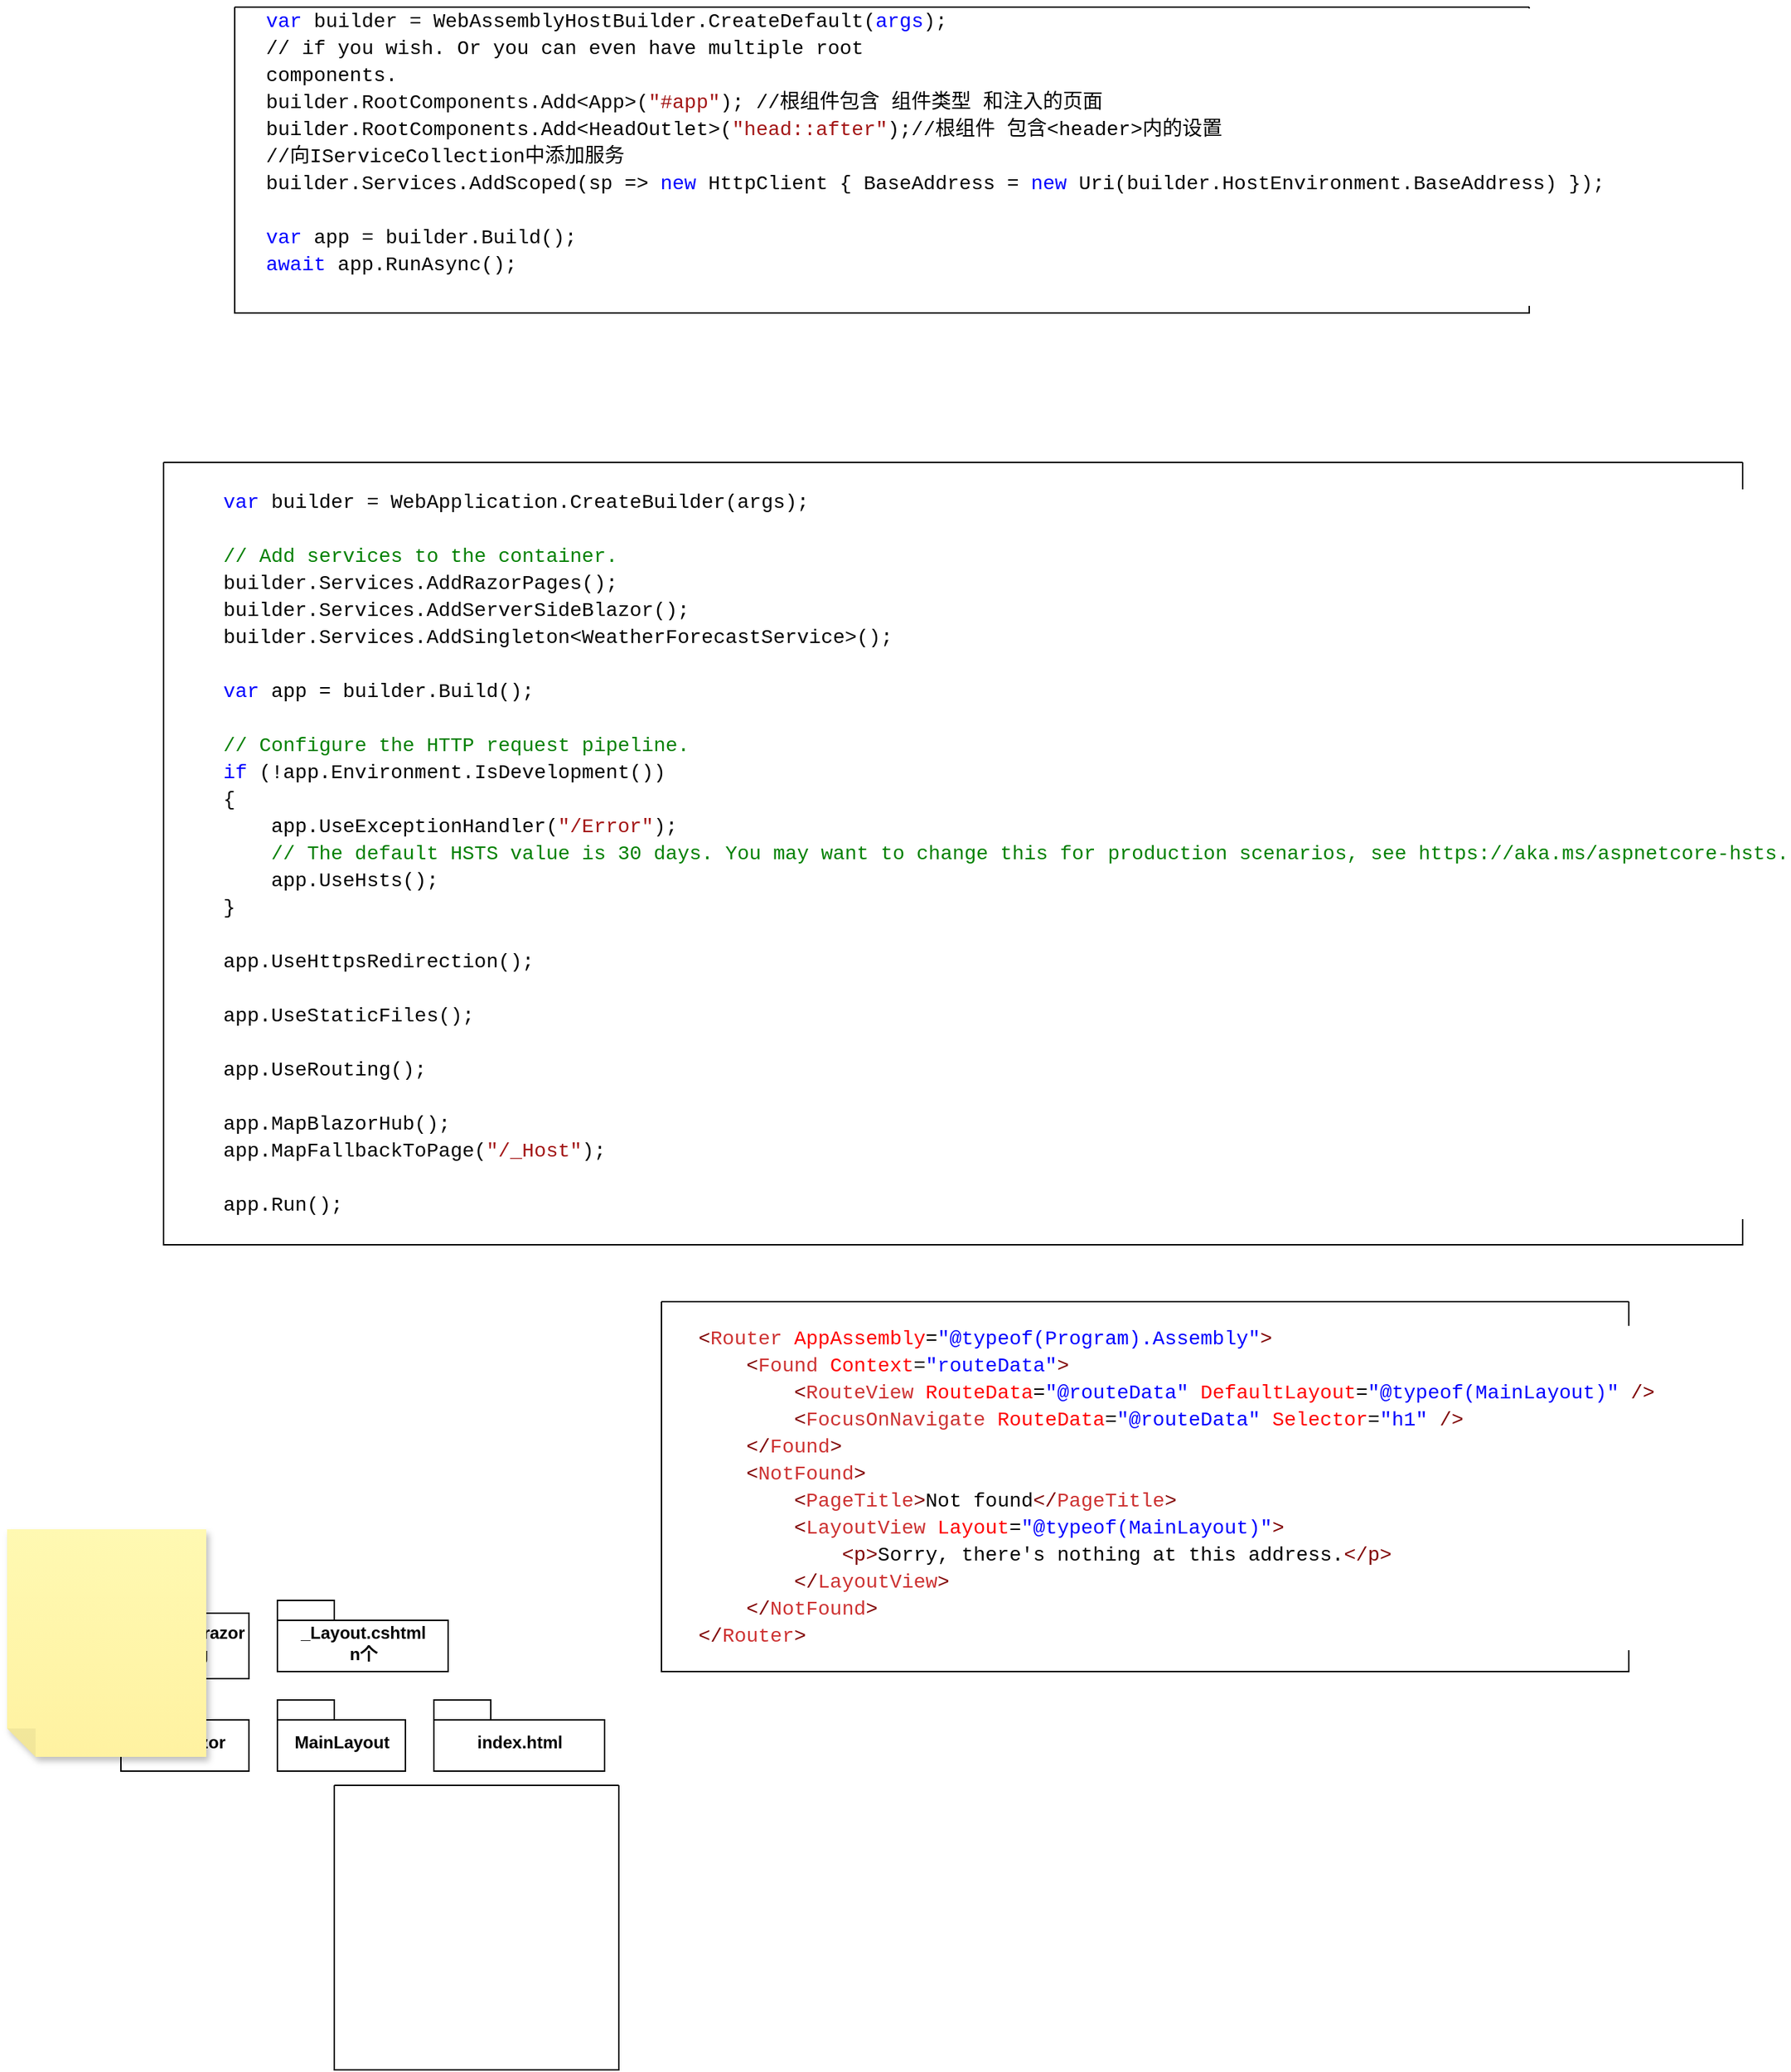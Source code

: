 <mxfile version="20.2.7" type="github">
  <diagram id="_9cusLM6FFAZIeaVTwZ1" name="第 1 页">
    <mxGraphModel dx="1609" dy="436" grid="1" gridSize="10" guides="1" tooltips="1" connect="1" arrows="1" fold="1" page="1" pageScale="1" pageWidth="827" pageHeight="1169" math="0" shadow="0">
      <root>
        <mxCell id="0" />
        <mxCell id="1" parent="0" />
        <mxCell id="rv9LeR_7sXlAxLJFzrG7-1" value="" style="swimlane;startSize=0;" vertex="1" parent="1">
          <mxGeometry x="90" y="40" width="910" height="215" as="geometry">
            <mxRectangle x="90" y="40" width="50" height="40" as="alternateBounds" />
          </mxGeometry>
        </mxCell>
        <mxCell id="rv9LeR_7sXlAxLJFzrG7-2" value="&lt;div style=&quot;background-color: rgb(255, 255, 255); font-family: Consolas, &amp;quot;Courier New&amp;quot;, monospace; font-size: 14px; line-height: 19px;&quot;&gt;&lt;div&gt;&lt;span style=&quot;color: rgb(0, 0, 255);&quot;&gt;var&lt;/span&gt; builder = WebAssemblyHostBuilder.CreateDefault(&lt;span style=&quot;color: rgb(0, 0, 255);&quot;&gt;args&lt;/span&gt;);&lt;br&gt;&lt;/div&gt;&lt;div&gt;// if you wish. Or you can even have multiple root&lt;br/&gt;components.&lt;/div&gt;&lt;div&gt;builder.RootComponents.Add&amp;lt;App&amp;gt;(&lt;span style=&quot;color: #a31515;&quot;&gt;&quot;#app&quot;&lt;/span&gt;); //根组件包含 组件类型 和注入的页面&lt;/div&gt;&lt;div&gt;builder.RootComponents.Add&amp;lt;HeadOutlet&amp;gt;(&lt;span style=&quot;color: #a31515;&quot;&gt;&quot;head::after&quot;&lt;/span&gt;);//根组件 包含&amp;lt;header&amp;gt;内的设置&lt;/div&gt;//向IServiceCollection中添加服务&lt;br&gt;&lt;div&gt;builder.Services.AddScoped(sp =&amp;gt; &lt;span style=&quot;color: #0000ff;&quot;&gt;new&lt;/span&gt; HttpClient { BaseAddress = &lt;span style=&quot;color: #0000ff;&quot;&gt;new&lt;/span&gt; Uri(builder.HostEnvironment.BaseAddress) });&lt;/div&gt;&lt;br&gt;&lt;div&gt;&lt;span style=&quot;color: #0000ff;&quot;&gt;var&lt;/span&gt; app = builder.Build();&lt;/div&gt;&lt;div&gt;&lt;span style=&quot;color: #0000ff;&quot;&gt;await&lt;/span&gt; app.RunAsync();&lt;/div&gt;&lt;br&gt;&lt;/div&gt;" style="text;html=1;align=left;verticalAlign=middle;resizable=0;points=[];autosize=1;strokeColor=none;fillColor=none;" vertex="1" parent="rv9LeR_7sXlAxLJFzrG7-1">
          <mxGeometry x="20" y="-5" width="890" height="220" as="geometry" />
        </mxCell>
        <mxCell id="rv9LeR_7sXlAxLJFzrG7-3" value="" style="swimlane;startSize=0;" vertex="1" parent="1">
          <mxGeometry x="40" y="360" width="1110" height="550" as="geometry">
            <mxRectangle x="90" y="360" width="50" height="40" as="alternateBounds" />
          </mxGeometry>
        </mxCell>
        <mxCell id="rv9LeR_7sXlAxLJFzrG7-4" value="&lt;div style=&quot;background-color: rgb(255, 255, 255); line-height: 19px;&quot;&gt;&lt;div style=&quot;line-height: 19px;&quot;&gt;&lt;div style=&quot;font-family: Consolas, &amp;quot;Courier New&amp;quot;, monospace; font-size: 14px; line-height: 19px;&quot;&gt;&lt;div&gt;&lt;span style=&quot;color: #0000ff;&quot;&gt;var&lt;/span&gt; builder = WebApplication.CreateBuilder(args);&lt;/div&gt;&lt;br&gt;&lt;div&gt;&lt;span style=&quot;color: #008000;&quot;&gt;// Add services to the container.&lt;/span&gt;&lt;/div&gt;&lt;div&gt;builder.Services.AddRazorPages();&lt;/div&gt;&lt;div&gt;builder.Services.AddServerSideBlazor();&lt;/div&gt;&lt;div&gt;builder.Services.AddSingleton&amp;lt;WeatherForecastService&amp;gt;();&lt;/div&gt;&lt;br&gt;&lt;div&gt;&lt;span style=&quot;color: #0000ff;&quot;&gt;var&lt;/span&gt; app = builder.Build();&lt;/div&gt;&lt;br&gt;&lt;div&gt;&lt;span style=&quot;color: #008000;&quot;&gt;// Configure the HTTP request pipeline.&lt;/span&gt;&lt;/div&gt;&lt;div&gt;&lt;span style=&quot;color: #0000ff;&quot;&gt;if&lt;/span&gt; (!app.Environment.IsDevelopment())&lt;/div&gt;&lt;div&gt;{&lt;/div&gt;&lt;div&gt;&amp;nbsp; &amp;nbsp; app.UseExceptionHandler(&lt;span style=&quot;color: #a31515;&quot;&gt;&quot;/Error&quot;&lt;/span&gt;);&lt;/div&gt;&lt;div&gt;&amp;nbsp; &amp;nbsp; &lt;span style=&quot;color: #008000;&quot;&gt;// The default HSTS value is 30 days. You may want to change this for production scenarios, see https://aka.ms/aspnetcore-hsts.&lt;/span&gt;&lt;/div&gt;&lt;div&gt;&amp;nbsp; &amp;nbsp; app.UseHsts();&lt;/div&gt;&lt;div&gt;}&lt;/div&gt;&lt;br&gt;&lt;div&gt;app.UseHttpsRedirection();&lt;/div&gt;&lt;br&gt;&lt;div&gt;app.UseStaticFiles();&lt;/div&gt;&lt;br&gt;&lt;div&gt;app.UseRouting();&lt;/div&gt;&lt;br&gt;&lt;div&gt;app.MapBlazorHub();&lt;/div&gt;&lt;div&gt;app.MapFallbackToPage(&lt;span style=&quot;color: #a31515;&quot;&gt;&quot;/_Host&quot;&lt;/span&gt;);&lt;/div&gt;&lt;br&gt;&lt;div&gt;app.Run();&lt;/div&gt;&lt;/div&gt;&lt;/div&gt;&lt;/div&gt;" style="text;html=1;align=left;verticalAlign=middle;resizable=0;points=[];autosize=1;strokeColor=none;fillColor=none;" vertex="1" parent="rv9LeR_7sXlAxLJFzrG7-3">
          <mxGeometry x="40" y="10" width="1030" height="530" as="geometry" />
        </mxCell>
        <mxCell id="rv9LeR_7sXlAxLJFzrG7-5" value=" _Imports.razor&lt;br&gt;using" style="shape=folder;fontStyle=1;spacingTop=10;tabWidth=40;tabHeight=14;tabPosition=left;html=1;" vertex="1" parent="1">
          <mxGeometry x="10" y="1155" width="90" height="60" as="geometry" />
        </mxCell>
        <mxCell id="rv9LeR_7sXlAxLJFzrG7-7" value="" style="swimlane;startSize=0;" vertex="1" parent="1">
          <mxGeometry x="390" y="950" width="680" height="260" as="geometry">
            <mxRectangle x="390" y="950" width="50" height="40" as="alternateBounds" />
          </mxGeometry>
        </mxCell>
        <mxCell id="rv9LeR_7sXlAxLJFzrG7-9" value="&lt;div style=&quot;background-color: rgb(255, 255, 255); font-family: Consolas, &amp;quot;Courier New&amp;quot;, monospace; font-size: 14px; line-height: 19px;&quot;&gt;&lt;div&gt;&lt;span style=&quot;color: #800000;&quot;&gt;&amp;lt;&lt;/span&gt;&lt;span style=&quot;color: #cd3131;&quot;&gt;Router&lt;/span&gt; &lt;span style=&quot;color: #ff0000;&quot;&gt;AppAssembly&lt;/span&gt;=&lt;span style=&quot;color: #0000ff;&quot;&gt;&quot;&lt;/span&gt;&lt;span style=&quot;color: #0000ff;&quot;&gt;@&lt;/span&gt;&lt;span style=&quot;color: #0000ff;&quot;&gt;typeof(Program).Assembly&quot;&lt;/span&gt;&lt;span style=&quot;color: #800000;&quot;&gt;&amp;gt;&lt;/span&gt;&lt;/div&gt;&lt;div&gt;&amp;nbsp; &amp;nbsp; &lt;span style=&quot;color: #800000;&quot;&gt;&amp;lt;&lt;/span&gt;&lt;span style=&quot;color: #cd3131;&quot;&gt;Found&lt;/span&gt; &lt;span style=&quot;color: #ff0000;&quot;&gt;Context&lt;/span&gt;=&lt;span style=&quot;color: #0000ff;&quot;&gt;&quot;routeData&quot;&lt;/span&gt;&lt;span style=&quot;color: #800000;&quot;&gt;&amp;gt;&lt;/span&gt;&lt;/div&gt;&lt;div&gt;&amp;nbsp; &amp;nbsp; &amp;nbsp; &amp;nbsp; &lt;span style=&quot;color: #800000;&quot;&gt;&amp;lt;&lt;/span&gt;&lt;span style=&quot;color: #cd3131;&quot;&gt;RouteView&lt;/span&gt; &lt;span style=&quot;color: #ff0000;&quot;&gt;RouteData&lt;/span&gt;=&lt;span style=&quot;color: #0000ff;&quot;&gt;&quot;&lt;/span&gt;&lt;span style=&quot;color: #0000ff;&quot;&gt;@&lt;/span&gt;&lt;span style=&quot;color: #0000ff;&quot;&gt;routeData&quot;&lt;/span&gt; &lt;span style=&quot;color: #ff0000;&quot;&gt;DefaultLayout&lt;/span&gt;=&lt;span style=&quot;color: #0000ff;&quot;&gt;&quot;&lt;/span&gt;&lt;span style=&quot;color: #0000ff;&quot;&gt;@&lt;/span&gt;&lt;span style=&quot;color: #0000ff;&quot;&gt;typeof(MainLayout)&quot;&lt;/span&gt;&lt;span style=&quot;color: #800000;&quot;&gt; /&amp;gt;&lt;/span&gt;&lt;/div&gt;&lt;div&gt;&amp;nbsp; &amp;nbsp; &amp;nbsp; &amp;nbsp; &lt;span style=&quot;color: #800000;&quot;&gt;&amp;lt;&lt;/span&gt;&lt;span style=&quot;color: #cd3131;&quot;&gt;FocusOnNavigate&lt;/span&gt; &lt;span style=&quot;color: #ff0000;&quot;&gt;RouteData&lt;/span&gt;=&lt;span style=&quot;color: #0000ff;&quot;&gt;&quot;&lt;/span&gt;&lt;span style=&quot;color: #0000ff;&quot;&gt;@&lt;/span&gt;&lt;span style=&quot;color: #0000ff;&quot;&gt;routeData&quot;&lt;/span&gt; &lt;span style=&quot;color: #ff0000;&quot;&gt;Selector&lt;/span&gt;=&lt;span style=&quot;color: #0000ff;&quot;&gt;&quot;h1&quot;&lt;/span&gt;&lt;span style=&quot;color: #800000;&quot;&gt; /&amp;gt;&lt;/span&gt;&lt;/div&gt;&lt;div&gt;&amp;nbsp; &amp;nbsp; &lt;span style=&quot;color: #800000;&quot;&gt;&amp;lt;/&lt;/span&gt;&lt;span style=&quot;color: #cd3131;&quot;&gt;Found&lt;/span&gt;&lt;span style=&quot;color: #800000;&quot;&gt;&amp;gt;&lt;/span&gt;&lt;/div&gt;&lt;div&gt;&amp;nbsp; &amp;nbsp; &lt;span style=&quot;color: #800000;&quot;&gt;&amp;lt;&lt;/span&gt;&lt;span style=&quot;color: #cd3131;&quot;&gt;NotFound&lt;/span&gt;&lt;span style=&quot;color: #800000;&quot;&gt;&amp;gt;&lt;/span&gt;&lt;/div&gt;&lt;div&gt;&amp;nbsp; &amp;nbsp; &amp;nbsp; &amp;nbsp; &lt;span style=&quot;color: #800000;&quot;&gt;&amp;lt;&lt;/span&gt;&lt;span style=&quot;color: #cd3131;&quot;&gt;PageTitle&lt;/span&gt;&lt;span style=&quot;color: #800000;&quot;&gt;&amp;gt;&lt;/span&gt;Not found&lt;span style=&quot;color: #800000;&quot;&gt;&amp;lt;/&lt;/span&gt;&lt;span style=&quot;color: #cd3131;&quot;&gt;PageTitle&lt;/span&gt;&lt;span style=&quot;color: #800000;&quot;&gt;&amp;gt;&lt;/span&gt;&lt;/div&gt;&lt;div&gt;&amp;nbsp; &amp;nbsp; &amp;nbsp; &amp;nbsp; &lt;span style=&quot;color: #800000;&quot;&gt;&amp;lt;&lt;/span&gt;&lt;span style=&quot;color: #cd3131;&quot;&gt;LayoutView&lt;/span&gt; &lt;span style=&quot;color: #ff0000;&quot;&gt;Layout&lt;/span&gt;=&lt;span style=&quot;color: #0000ff;&quot;&gt;&quot;&lt;/span&gt;&lt;span style=&quot;color: #0000ff;&quot;&gt;@&lt;/span&gt;&lt;span style=&quot;color: #0000ff;&quot;&gt;typeof(MainLayout)&quot;&lt;/span&gt;&lt;span style=&quot;color: #800000;&quot;&gt;&amp;gt;&lt;/span&gt;&lt;/div&gt;&lt;div&gt;&amp;nbsp; &amp;nbsp; &amp;nbsp; &amp;nbsp; &amp;nbsp; &amp;nbsp; &lt;span style=&quot;color: #800000;&quot;&gt;&amp;lt;&lt;/span&gt;&lt;span style=&quot;color: #800000;&quot;&gt;p&lt;/span&gt;&lt;span style=&quot;color: #800000;&quot;&gt;&amp;gt;&lt;/span&gt;Sorry, there&#39;s nothing at this address.&lt;span style=&quot;color: #800000;&quot;&gt;&amp;lt;/&lt;/span&gt;&lt;span style=&quot;color: #800000;&quot;&gt;p&lt;/span&gt;&lt;span style=&quot;color: #800000;&quot;&gt;&amp;gt;&lt;/span&gt;&lt;/div&gt;&lt;div&gt;&amp;nbsp; &amp;nbsp; &amp;nbsp; &amp;nbsp; &lt;span style=&quot;color: #800000;&quot;&gt;&amp;lt;/&lt;/span&gt;&lt;span style=&quot;color: #cd3131;&quot;&gt;LayoutView&lt;/span&gt;&lt;span style=&quot;color: #800000;&quot;&gt;&amp;gt;&lt;/span&gt;&lt;/div&gt;&lt;div&gt;&amp;nbsp; &amp;nbsp; &lt;span style=&quot;color: #800000;&quot;&gt;&amp;lt;/&lt;/span&gt;&lt;span style=&quot;color: #cd3131;&quot;&gt;NotFound&lt;/span&gt;&lt;span style=&quot;color: #800000;&quot;&gt;&amp;gt;&lt;/span&gt;&lt;/div&gt;&lt;div&gt;&lt;span style=&quot;color: #800000;&quot;&gt;&amp;lt;/&lt;/span&gt;&lt;span style=&quot;color: #cd3131;&quot;&gt;Router&lt;/span&gt;&lt;span style=&quot;color: #800000;&quot;&gt;&amp;gt;&lt;/span&gt;&lt;/div&gt;&lt;/div&gt;" style="text;html=1;align=left;verticalAlign=middle;resizable=0;points=[];autosize=1;strokeColor=none;fillColor=none;" vertex="1" parent="rv9LeR_7sXlAxLJFzrG7-7">
          <mxGeometry x="24" y="10" width="640" height="240" as="geometry" />
        </mxCell>
        <mxCell id="rv9LeR_7sXlAxLJFzrG7-10" value="" style="swimlane;startSize=0;" vertex="1" parent="1">
          <mxGeometry x="160" y="1290" width="200" height="200" as="geometry" />
        </mxCell>
        <mxCell id="rv9LeR_7sXlAxLJFzrG7-11" value="_Layout.cshtml&lt;br&gt;n个" style="shape=folder;fontStyle=1;spacingTop=10;tabWidth=40;tabHeight=14;tabPosition=left;html=1;" vertex="1" parent="1">
          <mxGeometry x="120" y="1160" width="120" height="50" as="geometry" />
        </mxCell>
        <mxCell id="rv9LeR_7sXlAxLJFzrG7-12" value=" index.html " style="shape=folder;fontStyle=1;spacingTop=10;tabWidth=40;tabHeight=14;tabPosition=left;html=1;" vertex="1" parent="1">
          <mxGeometry x="230" y="1230" width="120" height="50" as="geometry" />
        </mxCell>
        <mxCell id="rv9LeR_7sXlAxLJFzrG7-13" value="MainLayout" style="shape=folder;fontStyle=1;spacingTop=10;tabWidth=40;tabHeight=14;tabPosition=left;html=1;" vertex="1" parent="1">
          <mxGeometry x="120" y="1230" width="90" height="50" as="geometry" />
        </mxCell>
        <mxCell id="rv9LeR_7sXlAxLJFzrG7-14" value="App.razor" style="shape=folder;fontStyle=1;spacingTop=10;tabWidth=40;tabHeight=14;tabPosition=left;html=1;" vertex="1" parent="1">
          <mxGeometry x="10" y="1230" width="90" height="50" as="geometry" />
        </mxCell>
        <mxCell id="rv9LeR_7sXlAxLJFzrG7-15" value="" style="shape=note;whiteSpace=wrap;html=1;backgroundOutline=1;fontColor=#000000;darkOpacity=0.05;fillColor=#FFF9B2;strokeColor=none;fillStyle=solid;direction=west;gradientDirection=north;gradientColor=#FFF2A1;shadow=1;size=20;pointerEvents=1;" vertex="1" parent="1">
          <mxGeometry x="-70" y="1110" width="140" height="160" as="geometry" />
        </mxCell>
      </root>
    </mxGraphModel>
  </diagram>
</mxfile>
